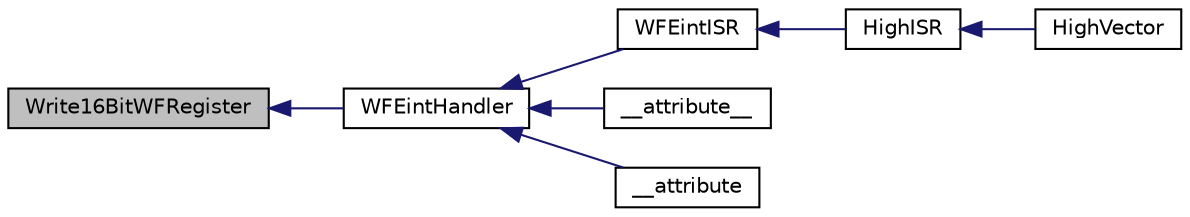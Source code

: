 digraph "Write16BitWFRegister"
{
  edge [fontname="Helvetica",fontsize="10",labelfontname="Helvetica",labelfontsize="10"];
  node [fontname="Helvetica",fontsize="10",shape=record];
  rankdir="LR";
  Node1 [label="Write16BitWFRegister",height=0.2,width=0.4,color="black", fillcolor="grey75", style="filled", fontcolor="black"];
  Node1 -> Node2 [dir="back",color="midnightblue",fontsize="10",style="solid"];
  Node2 [label="WFEintHandler",height=0.2,width=0.4,color="black", fillcolor="white", style="filled",URL="$_w_f_driver_com__24_g_8c.html#a595ec5f432cb300205eda02e2664d586"];
  Node2 -> Node3 [dir="back",color="midnightblue",fontsize="10",style="solid"];
  Node3 [label="WFEintISR",height=0.2,width=0.4,color="black", fillcolor="white", style="filled",URL="$_w_f___eint_8c.html#a541e6b43592a941c6760b049a840d01e"];
  Node3 -> Node4 [dir="back",color="midnightblue",fontsize="10",style="solid"];
  Node4 [label="HighISR",height=0.2,width=0.4,color="black", fillcolor="white", style="filled",URL="$_main_demo_8c.html#a0cf3aaf554f17a378336077fb2a86090"];
  Node4 -> Node5 [dir="back",color="midnightblue",fontsize="10",style="solid"];
  Node5 [label="HighVector",height=0.2,width=0.4,color="black", fillcolor="white", style="filled",URL="$_main_demo_8c.html#aee9a5d1d51d00c1aacca70bacea3837a"];
  Node2 -> Node6 [dir="back",color="midnightblue",fontsize="10",style="solid"];
  Node6 [label="__attribute__",height=0.2,width=0.4,color="black", fillcolor="white", style="filled",URL="$_w_f___eint_8c.html#a348b663f86a656f5ea991d496ff9b896"];
  Node2 -> Node7 [dir="back",color="midnightblue",fontsize="10",style="solid"];
  Node7 [label="__attribute",height=0.2,width=0.4,color="black", fillcolor="white", style="filled",URL="$_w_f___eint_8c.html#a8e2c52b3a2ea539296337b6213541e05"];
}
